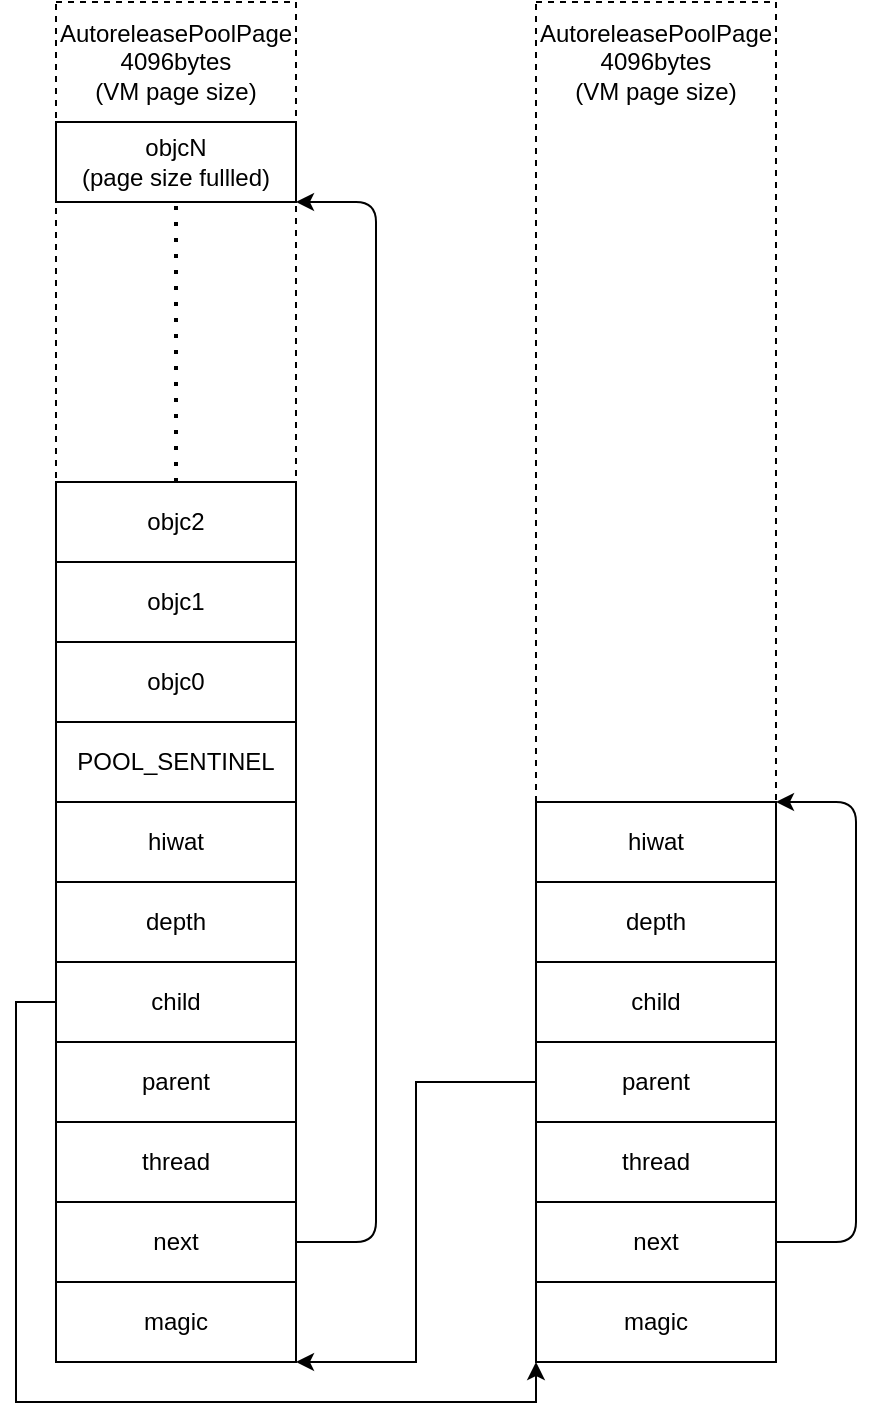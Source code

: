<mxfile version="13.5.4" type="github"><diagram id="pqWNCmHdMKgOd1z9Rafp" name="Page-1"><mxGraphModel dx="946" dy="538" grid="1" gridSize="10" guides="1" tooltips="1" connect="1" arrows="1" fold="1" page="1" pageScale="1" pageWidth="827" pageHeight="1169" math="0" shadow="0"><root><mxCell id="0"/><mxCell id="1" parent="0"/><mxCell id="05-UuzjuX50CTyNSg8me-12" value="" style="rounded=0;whiteSpace=wrap;html=1;dashed=1;" parent="1" vertex="1"><mxGeometry x="320" y="120" width="120" height="680" as="geometry"/></mxCell><mxCell id="05-UuzjuX50CTyNSg8me-1" value="magic" style="rounded=0;whiteSpace=wrap;html=1;" parent="1" vertex="1"><mxGeometry x="320" y="760" width="120" height="40" as="geometry"/></mxCell><mxCell id="05-UuzjuX50CTyNSg8me-6" value="hiwat" style="rounded=0;whiteSpace=wrap;html=1;" parent="1" vertex="1"><mxGeometry x="320" y="520" width="120" height="40" as="geometry"/></mxCell><mxCell id="05-UuzjuX50CTyNSg8me-7" value="depth" style="rounded=0;whiteSpace=wrap;html=1;" parent="1" vertex="1"><mxGeometry x="320" y="560" width="120" height="40" as="geometry"/></mxCell><mxCell id="05-UuzjuX50CTyNSg8me-8" value="child" style="rounded=0;whiteSpace=wrap;html=1;" parent="1" vertex="1"><mxGeometry x="320" y="600" width="120" height="40" as="geometry"/></mxCell><mxCell id="05-UuzjuX50CTyNSg8me-9" value="thread" style="rounded=0;whiteSpace=wrap;html=1;" parent="1" vertex="1"><mxGeometry x="320" y="680" width="120" height="40" as="geometry"/></mxCell><mxCell id="05-UuzjuX50CTyNSg8me-10" value="next" style="rounded=0;whiteSpace=wrap;html=1;" parent="1" vertex="1"><mxGeometry x="320" y="720" width="120" height="40" as="geometry"/></mxCell><mxCell id="05-UuzjuX50CTyNSg8me-37" style="edgeStyle=orthogonalEdgeStyle;rounded=0;orthogonalLoop=1;jettySize=auto;html=1;exitX=0;exitY=0.5;exitDx=0;exitDy=0;entryX=1;entryY=1;entryDx=0;entryDy=0;" parent="1" source="05-UuzjuX50CTyNSg8me-11" target="05-UuzjuX50CTyNSg8me-20" edge="1"><mxGeometry relative="1" as="geometry"><Array as="points"><mxPoint x="260" y="660"/><mxPoint x="260" y="800"/></Array></mxGeometry></mxCell><mxCell id="05-UuzjuX50CTyNSg8me-11" value="parent" style="rounded=0;whiteSpace=wrap;html=1;" parent="1" vertex="1"><mxGeometry x="320" y="640" width="120" height="40" as="geometry"/></mxCell><mxCell id="05-UuzjuX50CTyNSg8me-16" value="AutoreleasePoolPage&lt;br&gt;4096bytes&lt;br&gt;(VM page size)" style="text;html=1;strokeColor=none;fillColor=none;align=center;verticalAlign=middle;whiteSpace=wrap;rounded=0;dashed=1;" parent="1" vertex="1"><mxGeometry x="360" y="140" width="40" height="20" as="geometry"/></mxCell><mxCell id="05-UuzjuX50CTyNSg8me-18" value="" style="endArrow=classic;html=1;exitX=1;exitY=0.5;exitDx=0;exitDy=0;entryX=1;entryY=1;entryDx=0;entryDy=0;" parent="1" source="05-UuzjuX50CTyNSg8me-10" edge="1"><mxGeometry width="50" height="50" relative="1" as="geometry"><mxPoint x="370" y="550" as="sourcePoint"/><mxPoint x="440" y="520" as="targetPoint"/><Array as="points"><mxPoint x="480" y="740"/><mxPoint x="480" y="520"/></Array></mxGeometry></mxCell><mxCell id="05-UuzjuX50CTyNSg8me-19" value="" style="rounded=0;whiteSpace=wrap;html=1;dashed=1;" parent="1" vertex="1"><mxGeometry x="80" y="120" width="120" height="680" as="geometry"/></mxCell><mxCell id="05-UuzjuX50CTyNSg8me-20" value="magic" style="rounded=0;whiteSpace=wrap;html=1;" parent="1" vertex="1"><mxGeometry x="80" y="760" width="120" height="40" as="geometry"/></mxCell><mxCell id="05-UuzjuX50CTyNSg8me-21" value="hiwat" style="rounded=0;whiteSpace=wrap;html=1;" parent="1" vertex="1"><mxGeometry x="80" y="520" width="120" height="40" as="geometry"/></mxCell><mxCell id="05-UuzjuX50CTyNSg8me-22" value="depth" style="rounded=0;whiteSpace=wrap;html=1;" parent="1" vertex="1"><mxGeometry x="80" y="560" width="120" height="40" as="geometry"/></mxCell><mxCell id="05-UuzjuX50CTyNSg8me-23" value="child" style="rounded=0;whiteSpace=wrap;html=1;" parent="1" vertex="1"><mxGeometry x="80" y="600" width="120" height="40" as="geometry"/></mxCell><mxCell id="05-UuzjuX50CTyNSg8me-24" value="thread" style="rounded=0;whiteSpace=wrap;html=1;" parent="1" vertex="1"><mxGeometry x="80" y="680" width="120" height="40" as="geometry"/></mxCell><mxCell id="05-UuzjuX50CTyNSg8me-25" value="next" style="rounded=0;whiteSpace=wrap;html=1;" parent="1" vertex="1"><mxGeometry x="80" y="720" width="120" height="40" as="geometry"/></mxCell><mxCell id="05-UuzjuX50CTyNSg8me-36" style="edgeStyle=orthogonalEdgeStyle;rounded=0;orthogonalLoop=1;jettySize=auto;html=1;exitX=0;exitY=0.5;exitDx=0;exitDy=0;entryX=0;entryY=1;entryDx=0;entryDy=0;" parent="1" source="05-UuzjuX50CTyNSg8me-26" target="05-UuzjuX50CTyNSg8me-1" edge="1"><mxGeometry relative="1" as="geometry"><Array as="points"><mxPoint x="80" y="620"/><mxPoint x="60" y="620"/><mxPoint x="60" y="820"/><mxPoint x="320" y="820"/></Array></mxGeometry></mxCell><mxCell id="05-UuzjuX50CTyNSg8me-26" value="parent" style="rounded=0;whiteSpace=wrap;html=1;" parent="1" vertex="1"><mxGeometry x="80" y="640" width="120" height="40" as="geometry"/></mxCell><mxCell id="05-UuzjuX50CTyNSg8me-27" value="AutoreleasePoolPage&lt;br&gt;4096bytes&lt;br&gt;(VM page size)" style="text;html=1;strokeColor=none;fillColor=none;align=center;verticalAlign=middle;whiteSpace=wrap;rounded=0;dashed=1;" parent="1" vertex="1"><mxGeometry x="120" y="140" width="40" height="20" as="geometry"/></mxCell><mxCell id="05-UuzjuX50CTyNSg8me-29" value="POOL_SENTINEL" style="rounded=0;whiteSpace=wrap;html=1;" parent="1" vertex="1"><mxGeometry x="80" y="480" width="120" height="40" as="geometry"/></mxCell><mxCell id="05-UuzjuX50CTyNSg8me-30" value="objcN&lt;br&gt;(page size fullled)" style="rounded=0;whiteSpace=wrap;html=1;" parent="1" vertex="1"><mxGeometry x="80" y="180" width="120" height="40" as="geometry"/></mxCell><mxCell id="05-UuzjuX50CTyNSg8me-31" value="objc2" style="rounded=0;whiteSpace=wrap;html=1;" parent="1" vertex="1"><mxGeometry x="80" y="360" width="120" height="40" as="geometry"/></mxCell><mxCell id="05-UuzjuX50CTyNSg8me-32" value="objc1" style="rounded=0;whiteSpace=wrap;html=1;" parent="1" vertex="1"><mxGeometry x="80" y="400" width="120" height="40" as="geometry"/></mxCell><mxCell id="05-UuzjuX50CTyNSg8me-33" value="objc0" style="rounded=0;whiteSpace=wrap;html=1;" parent="1" vertex="1"><mxGeometry x="80" y="440" width="120" height="40" as="geometry"/></mxCell><mxCell id="05-UuzjuX50CTyNSg8me-34" value="" style="endArrow=none;dashed=1;html=1;dashPattern=1 3;strokeWidth=2;exitX=0.5;exitY=0;exitDx=0;exitDy=0;entryX=0.5;entryY=1;entryDx=0;entryDy=0;" parent="1" source="05-UuzjuX50CTyNSg8me-31" target="05-UuzjuX50CTyNSg8me-30" edge="1"><mxGeometry width="50" height="50" relative="1" as="geometry"><mxPoint x="180" y="300" as="sourcePoint"/><mxPoint x="230" y="250" as="targetPoint"/></mxGeometry></mxCell><mxCell id="05-UuzjuX50CTyNSg8me-35" value="" style="endArrow=classic;html=1;exitX=1;exitY=0.5;exitDx=0;exitDy=0;entryX=1;entryY=1;entryDx=0;entryDy=0;" parent="1" target="05-UuzjuX50CTyNSg8me-30" edge="1"><mxGeometry width="50" height="50" relative="1" as="geometry"><mxPoint x="200" y="740" as="sourcePoint"/><mxPoint x="200" y="520.0" as="targetPoint"/><Array as="points"><mxPoint x="240" y="740"/><mxPoint x="240" y="220"/></Array></mxGeometry></mxCell></root></mxGraphModel></diagram></mxfile>